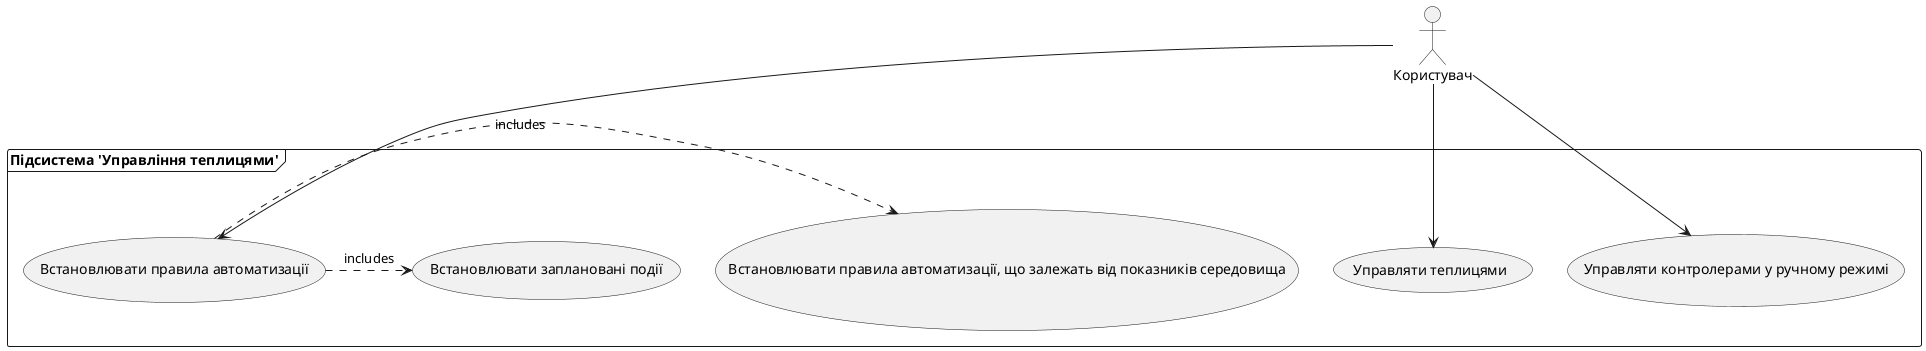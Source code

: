 @startuml
actor "Користувач" as User

frame "Підсистема 'Управління теплицями'" {
    usecase "Управляти теплицями" as UC1
    usecase "Встановлювати правила автоматизації" as UC2
    usecase "Встановлювати заплановані події" as UC21
    usecase "Встановлювати правила автоматизації, що залежать від показників середовища" as UC22
    usecase "Управляти контролерами у ручному режимі" as UC3

    User --> UC1
    User --> UC2
    User --> UC3

    UC2 .> UC21 : includes
    UC2 .> UC22 : includes
}

@enduml
